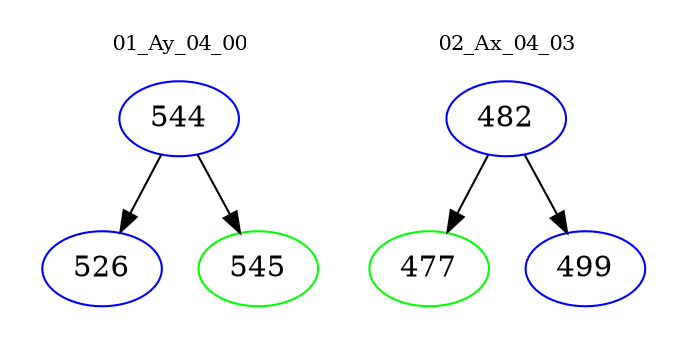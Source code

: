 digraph{
subgraph cluster_0 {
color = white
label = "01_Ay_04_00";
fontsize=10;
T0_544 [label="544", color="blue"]
T0_544 -> T0_526 [color="black"]
T0_526 [label="526", color="blue"]
T0_544 -> T0_545 [color="black"]
T0_545 [label="545", color="green"]
}
subgraph cluster_1 {
color = white
label = "02_Ax_04_03";
fontsize=10;
T1_482 [label="482", color="blue"]
T1_482 -> T1_477 [color="black"]
T1_477 [label="477", color="green"]
T1_482 -> T1_499 [color="black"]
T1_499 [label="499", color="blue"]
}
}

